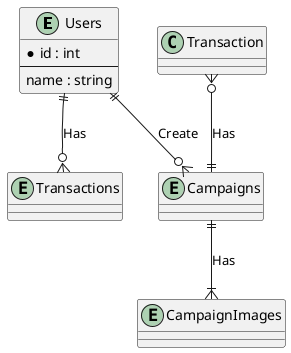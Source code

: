 @startuml ERD
    entity Users {
        *id : int
        ----
        name : string
    }

    entity Campaigns {

    }

    entity CampaignImages {

    }

    entity Transactions {

    }

Users ||--o{ Campaigns : Create
Campaigns ||--|{ CampaignImages : Has
Users ||--o{ Transactions : Has
Transaction }o--|| Campaigns : Has
@enduml